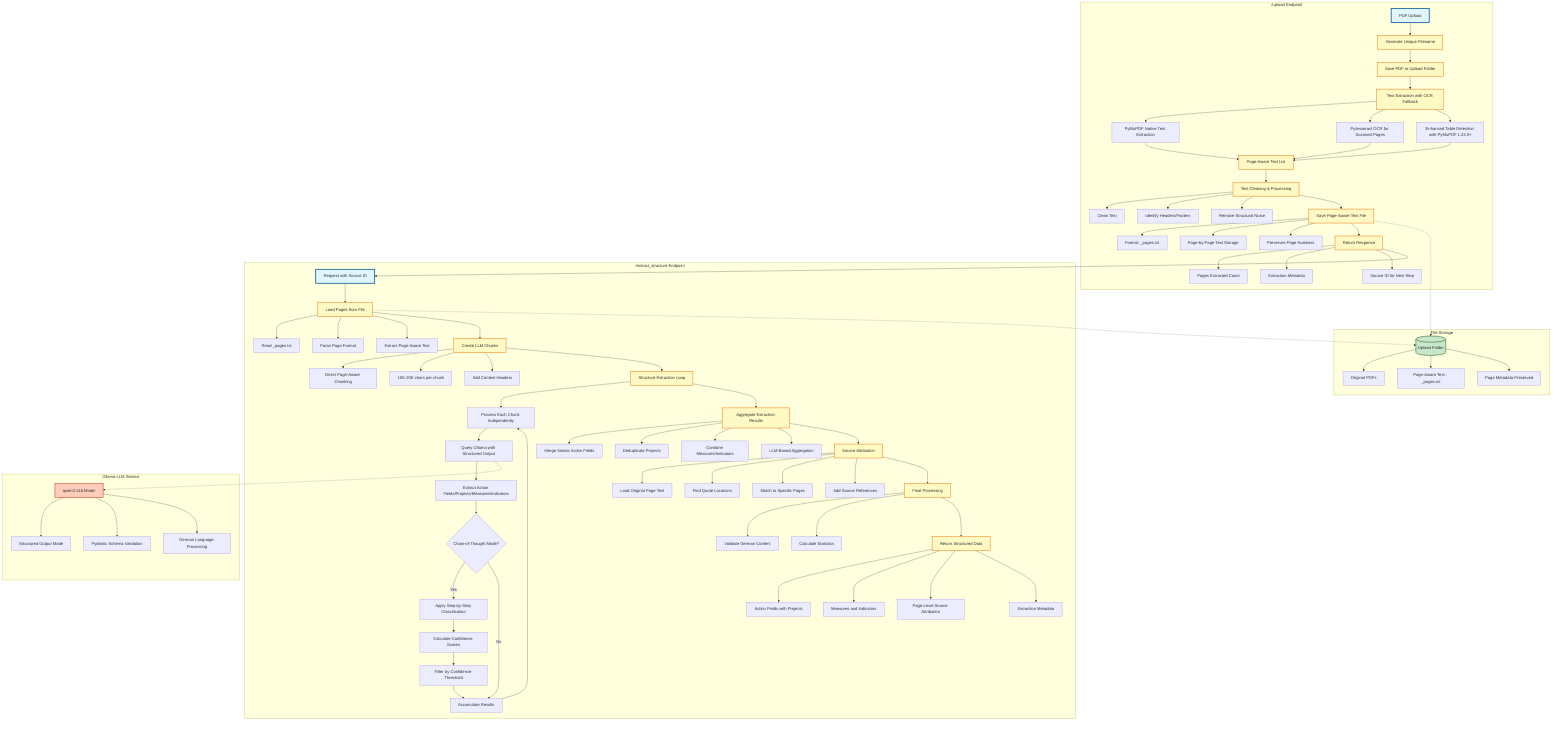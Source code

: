 graph TB
    %% Upload Endpoint Flow
    subgraph Upload["/upload Endpoint"]
        A[PDF Upload] --> B[Generate Unique Filename]
        B --> C[Save PDF to Upload Folder]

        C --> D[Text Extraction with OCR Fallback]
        D --> D1[PyMuPDF Native Text Extraction]
        D --> D2[Pytesseract OCR for Scanned Pages]
        D --> D3[Enhanced Table Detection with PyMuPDF 1.23.0+]
        D1 --> E[Page-Aware Text List]
        D2 --> E
        D3 --> E

        E --> F[Text Cleaning & Processing]
        F --> F1[Clean Text]
        F --> F2[Identify Headers/Footers]
        F --> F3[Remove Structural Noise]

        F --> G[Save Page-Aware Text File]
        G --> G1[Format: _pages.txt]
        G --> G2[Page-by-Page Text Storage]
        G --> G3[Preserves Page Numbers]

        G --> K[Return Response]
        K --> K1[Pages Extracted Count]
        K --> K2[Extraction Metadata]
        K --> K3[Source ID for Next Step]
    end

    %% Extract Structure Endpoint Flow
    subgraph Extract["/extract_structure Endpoint"]
        L[Request with Source ID] --> M[Load Pages from File]
        M --> M1[Read _pages.txt]
        M --> M2[Parse Page Format]
        M --> M3[Extract Page-Aware Text]

        M --> N[Create LLM Chunks]
        N --> N1[Direct Page-Aware Chunking]
        N --> N2[15K-20K chars per chunk]
        N --> N3[Add Context Headers]

        N --> O[Structure Extraction Loop]
        O --> O1[Process Each Chunk Independently]
        O1 --> O2[Query Ollama with Structured Output]
        O2 --> O3[Extract Action Fields/Projects/Measures/Indicators]
        O3 --> O3a{Chain-of-Thought Mode?}
        O3a -->|Yes| O3b[Apply Step-by-Step Classification]
        O3a -->|No| O4[Accumulate Results]
        O3b --> O3c[Calculate Confidence Scores]
        O3c --> O3d[Filter by Confidence Threshold]
        O3d --> O4
        O4 --> O1

        O --> P[Aggregate Extraction Results]
        P --> P1[Merge Similar Action Fields]
        P --> P2[Deduplicate Projects]
        P --> P3[Combine Measures/Indicators]
        P --> P4[LLM-Based Aggregation]

        P --> Q[Source Attribution]
        Q --> Q1[Load Original Page Text]
        Q --> Q2[Find Quote Locations]
        Q --> Q3[Match to Specific Pages]
        Q --> Q4[Add Source References]

        Q --> R[Final Processing]
        R --> R1[Validate German Content]
        R --> R2[Calculate Statistics]

        R --> S[Return Structured Data]
        S --> S1[Action Fields with Projects]
        S --> S2[Measures and Indicators]
        S --> S3[Page-Level Source Attribution]
        S --> S4[Extraction Metadata]
    end

    %% File Storage
    subgraph FileStorage["File Storage"]
        FS[(Upload Folder)]
        FS --> FS1[Original PDFs]
        FS --> FS2[Page-Aware Text - _pages.txt]
        FS --> FS3[Page Metadata Preserved]
    end

    %% Ollama Integration
    subgraph Ollama["Ollama LLM Service"]
        LLM[qwen3:14b Model]
        LLM --> LLM1[Structured Output Mode]
        LLM --> LLM2[Pydantic Schema Validation]
        LLM --> LLM3[German Language Processing]
    end

    %% Connect the flows
    K --> L
    G -.-> FS
    M -.-> FS
    O2 -.-> LLM

    %% Styling
    classDef endpoint fill:#e1f5fe,stroke:#01579b,stroke-width:3px
    classDef process fill:#fff9c4,stroke:#f57f17,stroke-width:2px
    classDef storage fill:#c8e6c9,stroke:#1b5e20,stroke-width:2px
    classDef external fill:#ffccbc,stroke:#bf360c,stroke-width:2px

    class A,L endpoint
    class FS storage
    class LLM external
    class B,C,D,E,F,G,K,M,N,O,P,Q,R,S process